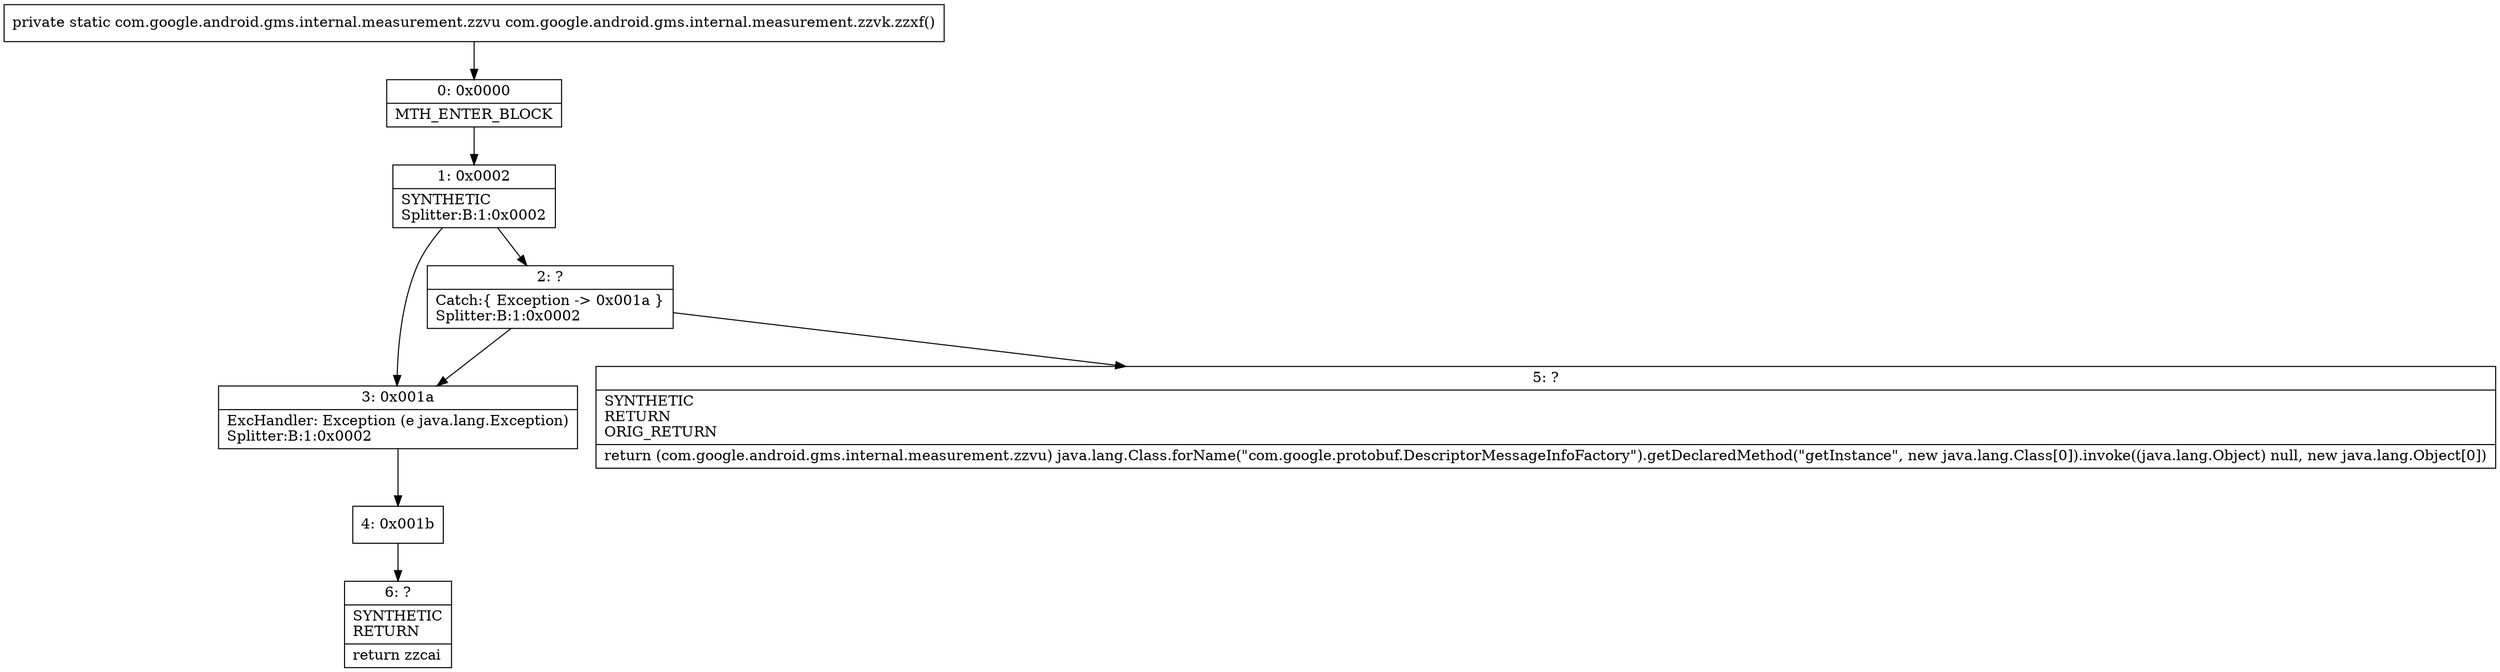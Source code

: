 digraph "CFG forcom.google.android.gms.internal.measurement.zzvk.zzxf()Lcom\/google\/android\/gms\/internal\/measurement\/zzvu;" {
Node_0 [shape=record,label="{0\:\ 0x0000|MTH_ENTER_BLOCK\l}"];
Node_1 [shape=record,label="{1\:\ 0x0002|SYNTHETIC\lSplitter:B:1:0x0002\l}"];
Node_2 [shape=record,label="{2\:\ ?|Catch:\{ Exception \-\> 0x001a \}\lSplitter:B:1:0x0002\l}"];
Node_3 [shape=record,label="{3\:\ 0x001a|ExcHandler: Exception (e java.lang.Exception)\lSplitter:B:1:0x0002\l}"];
Node_4 [shape=record,label="{4\:\ 0x001b}"];
Node_5 [shape=record,label="{5\:\ ?|SYNTHETIC\lRETURN\lORIG_RETURN\l|return (com.google.android.gms.internal.measurement.zzvu) java.lang.Class.forName(\"com.google.protobuf.DescriptorMessageInfoFactory\").getDeclaredMethod(\"getInstance\", new java.lang.Class[0]).invoke((java.lang.Object) null, new java.lang.Object[0])\l}"];
Node_6 [shape=record,label="{6\:\ ?|SYNTHETIC\lRETURN\l|return zzcai\l}"];
MethodNode[shape=record,label="{private static com.google.android.gms.internal.measurement.zzvu com.google.android.gms.internal.measurement.zzvk.zzxf() }"];
MethodNode -> Node_0;
Node_0 -> Node_1;
Node_1 -> Node_2;
Node_1 -> Node_3;
Node_2 -> Node_3;
Node_2 -> Node_5;
Node_3 -> Node_4;
Node_4 -> Node_6;
}

